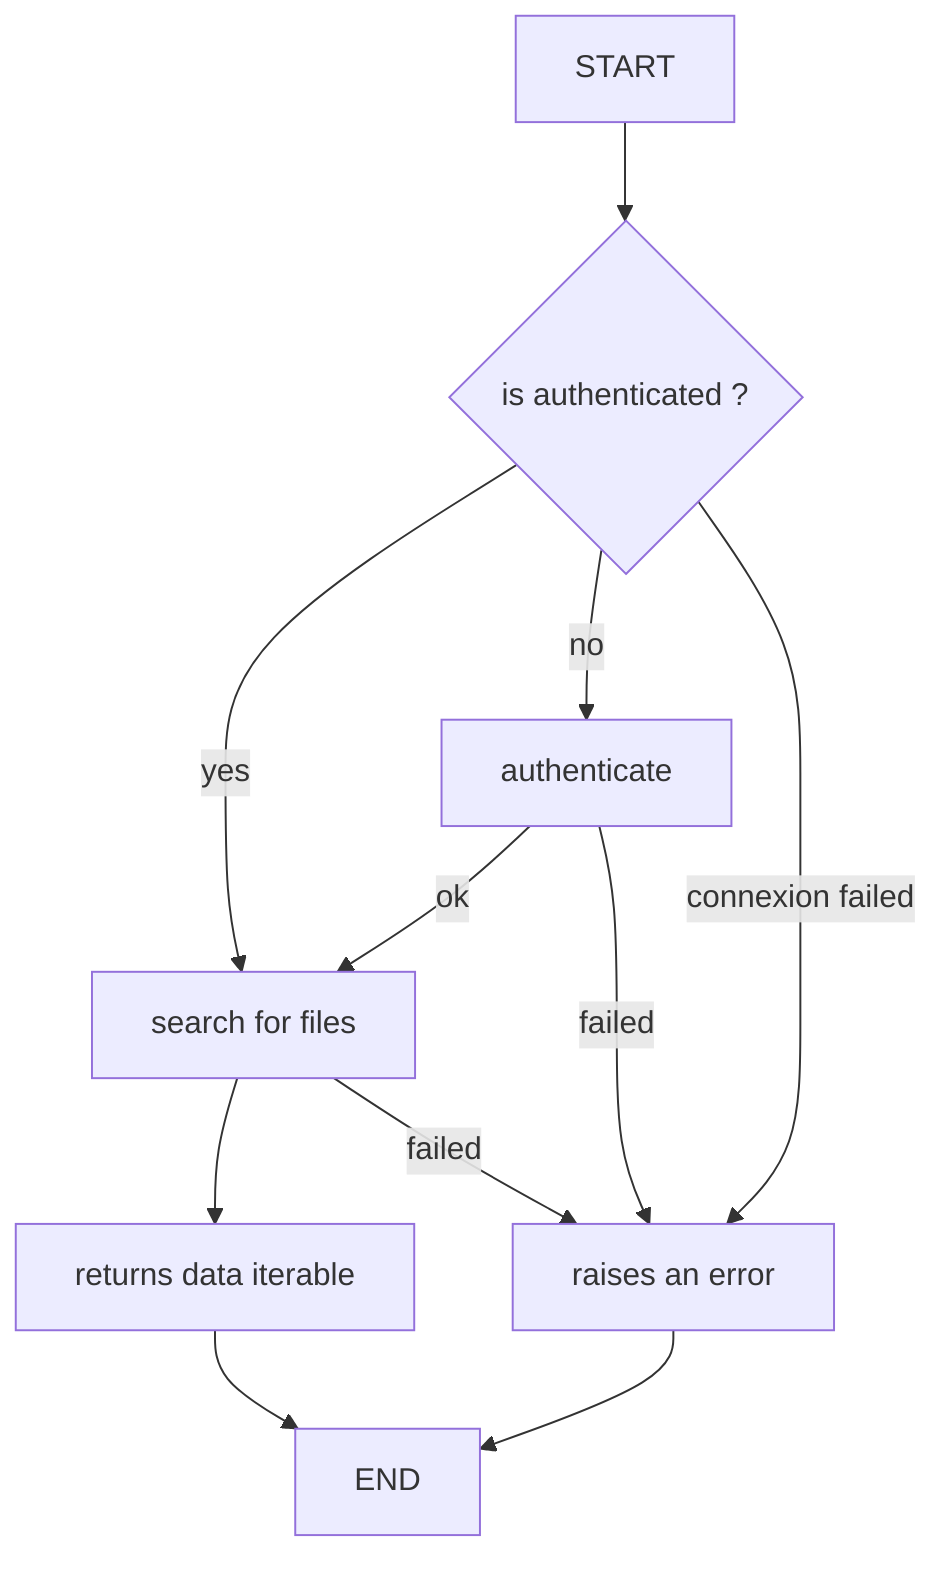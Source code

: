 flowchart

    START

    check-conn{is authenticated ?}
    authent[authenticate]
    search[search for files]
    returns[returns data iterable]
    ERROR[raises an error]

    START --> check-conn
    check-conn -->|yes| search
    check-conn -->|no| authent -->|ok| search

    search --> returns --> END

    check-conn -->|connexion failed| ERROR
    authent -->|failed| ERROR
    search -->|failed| ERROR
    ERROR --> END